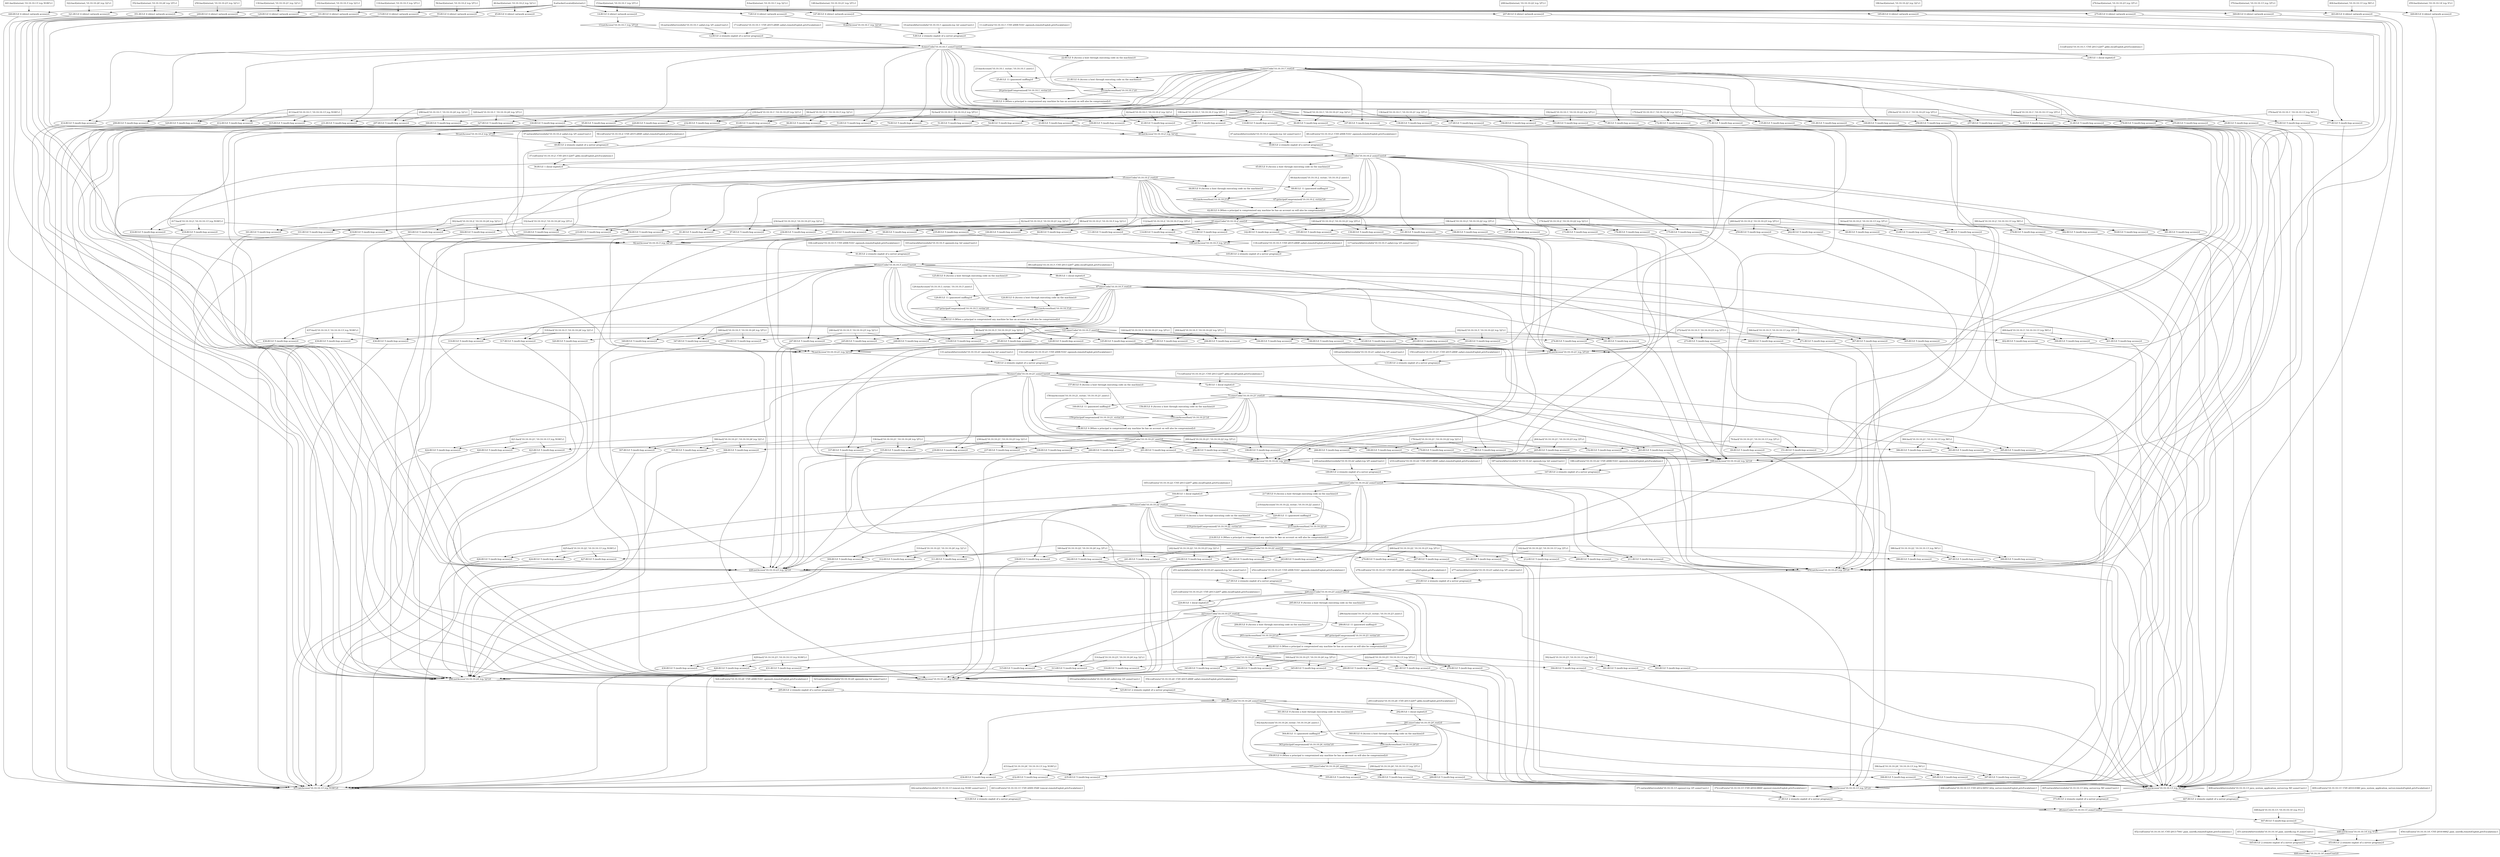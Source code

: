 digraph G {
	1 [label="1:execCode('10.10.10.1',root):0",shape=diamond];
	2 [label="2:RULE 1 (local exploit):0",shape=ellipse];
	3 [label="3:vulExists('10.10.10.1','CVE-2013-2207',glibc,localExploit,privEscalation):1",shape=box];
	4 [label="4:execCode('10.10.10.1',someUser):0",shape=diamond];
	5 [label="5:RULE 2 (remote exploit of a server program):0",shape=ellipse];
	6 [label="6:netAccess('10.10.10.1',tcp,'22'):0",shape=diamond];
	7 [label="7:RULE 6 (direct network access):0",shape=ellipse];
	8 [label="8:hacl(internet,'10.10.10.1',tcp,'22'):1",shape=box];
	9 [label="9:attackerLocated(internet):1",shape=box];
	10 [label="10:networkServiceInfo('10.10.10.1',openssh,tcp,'22',someUser):1",shape=box];
	11 [label="11:vulExists('10.10.10.1','CVE-2008-5161',openssh,remoteExploit,privEscalation):1",shape=box];
	12 [label="12:RULE 2 (remote exploit of a server program):0",shape=ellipse];
	13 [label="13:netAccess('10.10.10.1',tcp,'25'):0",shape=diamond];
	14 [label="14:RULE 6 (direct network access):0",shape=ellipse];
	15 [label="15:hacl(internet,'10.10.10.1',tcp,'25'):1",shape=box];
	16 [label="16:networkServiceInfo('10.10.10.1',safari,tcp,'25',someUser):1",shape=box];
	17 [label="17:vulExists('10.10.10.1','CVE-2015-2808',safari,remoteExploit,privEscalation):1",shape=box];
	18 [label="18:execCode('10.10.10.1',user):0",shape=diamond];
	19 [label="19:RULE 0 (When a principal is compromised any machine he has an account on will also be compromised):0",shape=ellipse];
	20 [label="20:canAccessHost('10.10.10.1'):0",shape=diamond];
	21 [label="21:RULE 8 (Access a host through executing code on the machine):0",shape=ellipse];
	22 [label="22:RULE 8 (Access a host through executing code on the machine):0",shape=ellipse];
	23 [label="23:hasAccount('10.10.10.1_victim','10.10.10.1',user):1",shape=box];
	24 [label="24:principalCompromised('10.10.10.1_victim'):0",shape=diamond];
	25 [label="25:RULE 11 (password sniffing):0",shape=ellipse];
	26 [label="26:execCode('10.10.10.13',someUser):0",shape=diamond];
	27 [label="27:RULE 2 (remote exploit of a server program):0",shape=ellipse];
	28 [label="28:netAccess('10.10.10.13',tcp,'25'):0",shape=diamond];
	29 [label="29:RULE 5 (multi-hop access):0",shape=ellipse];
	30 [label="30:hacl('10.10.10.1','10.10.10.13',tcp,'25'):1",shape=box];
	31 [label="31:RULE 5 (multi-hop access):0",shape=ellipse];
	32 [label="32:RULE 5 (multi-hop access):0",shape=ellipse];
	33 [label="33:RULE 5 (multi-hop access):0",shape=ellipse];
	34 [label="34:hacl('10.10.10.2','10.10.10.13',tcp,'25'):1",shape=box];
	35 [label="35:execCode('10.10.10.2',root):0",shape=diamond];
	36 [label="36:RULE 1 (local exploit):0",shape=ellipse];
	37 [label="37:vulExists('10.10.10.2','CVE-2013-2207',glibc,localExploit,privEscalation):1",shape=box];
	38 [label="38:execCode('10.10.10.2',someUser):0",shape=diamond];
	39 [label="39:RULE 2 (remote exploit of a server program):0",shape=ellipse];
	40 [label="40:netAccess('10.10.10.2',tcp,'22'):0",shape=diamond];
	41 [label="41:RULE 5 (multi-hop access):0",shape=ellipse];
	42 [label="42:hacl('10.10.10.1','10.10.10.2',tcp,'22'):1",shape=box];
	43 [label="43:RULE 5 (multi-hop access):0",shape=ellipse];
	44 [label="44:RULE 5 (multi-hop access):0",shape=ellipse];
	45 [label="45:RULE 6 (direct network access):0",shape=ellipse];
	46 [label="46:hacl(internet,'10.10.10.2',tcp,'22'):1",shape=box];
	47 [label="47:networkServiceInfo('10.10.10.2',openssh,tcp,'22',someUser):1",shape=box];
	48 [label="48:vulExists('10.10.10.2','CVE-2008-5161',openssh,remoteExploit,privEscalation):1",shape=box];
	49 [label="49:RULE 2 (remote exploit of a server program):0",shape=ellipse];
	50 [label="50:netAccess('10.10.10.2',tcp,'25'):0",shape=diamond];
	51 [label="51:RULE 5 (multi-hop access):0",shape=ellipse];
	52 [label="52:hacl('10.10.10.1','10.10.10.2',tcp,'25'):1",shape=box];
	53 [label="53:RULE 5 (multi-hop access):0",shape=ellipse];
	54 [label="54:RULE 5 (multi-hop access):0",shape=ellipse];
	55 [label="55:RULE 6 (direct network access):0",shape=ellipse];
	56 [label="56:hacl(internet,'10.10.10.2',tcp,'25'):1",shape=box];
	57 [label="57:networkServiceInfo('10.10.10.2',safari,tcp,'25',someUser):1",shape=box];
	58 [label="58:vulExists('10.10.10.2','CVE-2015-2808',safari,remoteExploit,privEscalation):1",shape=box];
	59 [label="59:RULE 5 (multi-hop access):0",shape=ellipse];
	60 [label="60:RULE 5 (multi-hop access):0",shape=ellipse];
	61 [label="61:execCode('10.10.10.2',user):0",shape=diamond];
	62 [label="62:RULE 0 (When a principal is compromised any machine he has an account on will also be compromised):0",shape=ellipse];
	63 [label="63:canAccessHost('10.10.10.2'):0",shape=diamond];
	64 [label="64:RULE 8 (Access a host through executing code on the machine):0",shape=ellipse];
	65 [label="65:RULE 8 (Access a host through executing code on the machine):0",shape=ellipse];
	66 [label="66:hasAccount('10.10.10.2_victim','10.10.10.2',user):1",shape=box];
	67 [label="67:principalCompromised('10.10.10.2_victim'):0",shape=diamond];
	68 [label="68:RULE 11 (password sniffing):0",shape=ellipse];
	69 [label="69:RULE 5 (multi-hop access):0",shape=ellipse];
	70 [label="70:hacl('10.10.10.21','10.10.10.13',tcp,'25'):1",shape=box];
	71 [label="71:execCode('10.10.10.21',root):0",shape=diamond];
	72 [label="72:RULE 1 (local exploit):0",shape=ellipse];
	73 [label="73:vulExists('10.10.10.21','CVE-2013-2207',glibc,localExploit,privEscalation):1",shape=box];
	74 [label="74:execCode('10.10.10.21',someUser):0",shape=diamond];
	75 [label="75:RULE 2 (remote exploit of a server program):0",shape=ellipse];
	76 [label="76:netAccess('10.10.10.21',tcp,'22'):0",shape=diamond];
	77 [label="77:RULE 5 (multi-hop access):0",shape=ellipse];
	78 [label="78:hacl('10.10.10.1','10.10.10.21',tcp,'22'):1",shape=box];
	79 [label="79:RULE 5 (multi-hop access):0",shape=ellipse];
	80 [label="80:RULE 5 (multi-hop access):0",shape=ellipse];
	81 [label="81:RULE 5 (multi-hop access):0",shape=ellipse];
	82 [label="82:hacl('10.10.10.2','10.10.10.21',tcp,'22'):1",shape=box];
	83 [label="83:RULE 5 (multi-hop access):0",shape=ellipse];
	84 [label="84:RULE 5 (multi-hop access):0",shape=ellipse];
	85 [label="85:RULE 5 (multi-hop access):0",shape=ellipse];
	86 [label="86:hacl('10.10.10.3','10.10.10.21',tcp,'22'):1",shape=box];
	87 [label="87:execCode('10.10.10.3',root):0",shape=diamond];
	88 [label="88:RULE 1 (local exploit):0",shape=ellipse];
	89 [label="89:vulExists('10.10.10.3','CVE-2013-2207',glibc,localExploit,privEscalation):1",shape=box];
	90 [label="90:execCode('10.10.10.3',someUser):0",shape=diamond];
	91 [label="91:RULE 2 (remote exploit of a server program):0",shape=ellipse];
	92 [label="92:netAccess('10.10.10.3',tcp,'22'):0",shape=diamond];
	93 [label="93:RULE 5 (multi-hop access):0",shape=ellipse];
	94 [label="94:hacl('10.10.10.1','10.10.10.3',tcp,'22'):1",shape=box];
	95 [label="95:RULE 5 (multi-hop access):0",shape=ellipse];
	96 [label="96:RULE 5 (multi-hop access):0",shape=ellipse];
	97 [label="97:RULE 5 (multi-hop access):0",shape=ellipse];
	98 [label="98:hacl('10.10.10.2','10.10.10.3',tcp,'22'):1",shape=box];
	99 [label="99:RULE 5 (multi-hop access):0",shape=ellipse];
	100 [label="100:RULE 5 (multi-hop access):0",shape=ellipse];
	101 [label="101:RULE 6 (direct network access):0",shape=ellipse];
	102 [label="102:hacl(internet,'10.10.10.3',tcp,'22'):1",shape=box];
	103 [label="103:networkServiceInfo('10.10.10.3',openssh,tcp,'22',someUser):1",shape=box];
	104 [label="104:vulExists('10.10.10.3','CVE-2008-5161',openssh,remoteExploit,privEscalation):1",shape=box];
	105 [label="105:RULE 2 (remote exploit of a server program):0",shape=ellipse];
	106 [label="106:netAccess('10.10.10.3',tcp,'25'):0",shape=diamond];
	107 [label="107:RULE 5 (multi-hop access):0",shape=ellipse];
	108 [label="108:hacl('10.10.10.1','10.10.10.3',tcp,'25'):1",shape=box];
	109 [label="109:RULE 5 (multi-hop access):0",shape=ellipse];
	110 [label="110:RULE 5 (multi-hop access):0",shape=ellipse];
	111 [label="111:RULE 5 (multi-hop access):0",shape=ellipse];
	112 [label="112:hacl('10.10.10.2','10.10.10.3',tcp,'25'):1",shape=box];
	113 [label="113:RULE 5 (multi-hop access):0",shape=ellipse];
	114 [label="114:RULE 5 (multi-hop access):0",shape=ellipse];
	115 [label="115:RULE 6 (direct network access):0",shape=ellipse];
	116 [label="116:hacl(internet,'10.10.10.3',tcp,'25'):1",shape=box];
	117 [label="117:networkServiceInfo('10.10.10.3',safari,tcp,'25',someUser):1",shape=box];
	118 [label="118:vulExists('10.10.10.3','CVE-2015-2808',safari,remoteExploit,privEscalation):1",shape=box];
	119 [label="119:RULE 5 (multi-hop access):0",shape=ellipse];
	120 [label="120:RULE 5 (multi-hop access):0",shape=ellipse];
	121 [label="121:execCode('10.10.10.3',user):0",shape=diamond];
	122 [label="122:RULE 0 (When a principal is compromised any machine he has an account on will also be compromised):0",shape=ellipse];
	123 [label="123:canAccessHost('10.10.10.3'):0",shape=diamond];
	124 [label="124:RULE 8 (Access a host through executing code on the machine):0",shape=ellipse];
	125 [label="125:RULE 8 (Access a host through executing code on the machine):0",shape=ellipse];
	126 [label="126:hasAccount('10.10.10.3_victim','10.10.10.3',user):1",shape=box];
	127 [label="127:principalCompromised('10.10.10.3_victim'):0",shape=diamond];
	128 [label="128:RULE 11 (password sniffing):0",shape=ellipse];
	129 [label="129:RULE 6 (direct network access):0",shape=ellipse];
	130 [label="130:hacl(internet,'10.10.10.21',tcp,'22'):1",shape=box];
	131 [label="131:networkServiceInfo('10.10.10.21',openssh,tcp,'22',someUser):1",shape=box];
	132 [label="132:vulExists('10.10.10.21','CVE-2008-5161',openssh,remoteExploit,privEscalation):1",shape=box];
	133 [label="133:RULE 2 (remote exploit of a server program):0",shape=ellipse];
	134 [label="134:netAccess('10.10.10.21',tcp,'25'):0",shape=diamond];
	135 [label="135:RULE 5 (multi-hop access):0",shape=ellipse];
	136 [label="136:hacl('10.10.10.1','10.10.10.21',tcp,'25'):1",shape=box];
	137 [label="137:RULE 5 (multi-hop access):0",shape=ellipse];
	138 [label="138:RULE 5 (multi-hop access):0",shape=ellipse];
	139 [label="139:RULE 5 (multi-hop access):0",shape=ellipse];
	140 [label="140:hacl('10.10.10.2','10.10.10.21',tcp,'25'):1",shape=box];
	141 [label="141:RULE 5 (multi-hop access):0",shape=ellipse];
	142 [label="142:RULE 5 (multi-hop access):0",shape=ellipse];
	143 [label="143:RULE 5 (multi-hop access):0",shape=ellipse];
	144 [label="144:hacl('10.10.10.3','10.10.10.21',tcp,'25'):1",shape=box];
	145 [label="145:RULE 5 (multi-hop access):0",shape=ellipse];
	146 [label="146:RULE 5 (multi-hop access):0",shape=ellipse];
	147 [label="147:RULE 6 (direct network access):0",shape=ellipse];
	148 [label="148:hacl(internet,'10.10.10.21',tcp,'25'):1",shape=box];
	149 [label="149:networkServiceInfo('10.10.10.21',safari,tcp,'25',someUser):1",shape=box];
	150 [label="150:vulExists('10.10.10.21','CVE-2015-2808',safari,remoteExploit,privEscalation):1",shape=box];
	151 [label="151:RULE 5 (multi-hop access):0",shape=ellipse];
	152 [label="152:RULE 5 (multi-hop access):0",shape=ellipse];
	153 [label="153:execCode('10.10.10.21',user):0",shape=diamond];
	154 [label="154:RULE 0 (When a principal is compromised any machine he has an account on will also be compromised):0",shape=ellipse];
	155 [label="155:canAccessHost('10.10.10.21'):0",shape=diamond];
	156 [label="156:RULE 8 (Access a host through executing code on the machine):0",shape=ellipse];
	157 [label="157:RULE 8 (Access a host through executing code on the machine):0",shape=ellipse];
	158 [label="158:hasAccount('10.10.10.21_victim','10.10.10.21',user):1",shape=box];
	159 [label="159:principalCompromised('10.10.10.21_victim'):0",shape=diamond];
	160 [label="160:RULE 11 (password sniffing):0",shape=ellipse];
	161 [label="161:RULE 5 (multi-hop access):0",shape=ellipse];
	162 [label="162:hacl('10.10.10.22','10.10.10.13',tcp,'25'):1",shape=box];
	163 [label="163:execCode('10.10.10.22',root):0",shape=diamond];
	164 [label="164:RULE 1 (local exploit):0",shape=ellipse];
	165 [label="165:vulExists('10.10.10.22','CVE-2013-2207',glibc,localExploit,privEscalation):1",shape=box];
	166 [label="166:execCode('10.10.10.22',someUser):0",shape=diamond];
	167 [label="167:RULE 2 (remote exploit of a server program):0",shape=ellipse];
	168 [label="168:netAccess('10.10.10.22',tcp,'22'):0",shape=diamond];
	169 [label="169:RULE 5 (multi-hop access):0",shape=ellipse];
	170 [label="170:hacl('10.10.10.1','10.10.10.22',tcp,'22'):1",shape=box];
	171 [label="171:RULE 5 (multi-hop access):0",shape=ellipse];
	172 [label="172:RULE 5 (multi-hop access):0",shape=ellipse];
	173 [label="173:RULE 5 (multi-hop access):0",shape=ellipse];
	174 [label="174:hacl('10.10.10.2','10.10.10.22',tcp,'22'):1",shape=box];
	175 [label="175:RULE 5 (multi-hop access):0",shape=ellipse];
	176 [label="176:RULE 5 (multi-hop access):0",shape=ellipse];
	177 [label="177:RULE 5 (multi-hop access):0",shape=ellipse];
	178 [label="178:hacl('10.10.10.21','10.10.10.22',tcp,'22'):1",shape=box];
	179 [label="179:RULE 5 (multi-hop access):0",shape=ellipse];
	180 [label="180:RULE 5 (multi-hop access):0",shape=ellipse];
	181 [label="181:RULE 5 (multi-hop access):0",shape=ellipse];
	182 [label="182:hacl('10.10.10.3','10.10.10.22',tcp,'22'):1",shape=box];
	183 [label="183:RULE 5 (multi-hop access):0",shape=ellipse];
	184 [label="184:RULE 5 (multi-hop access):0",shape=ellipse];
	185 [label="185:RULE 6 (direct network access):0",shape=ellipse];
	186 [label="186:hacl(internet,'10.10.10.22',tcp,'22'):1",shape=box];
	187 [label="187:networkServiceInfo('10.10.10.22',openssh,tcp,'22',someUser):1",shape=box];
	188 [label="188:vulExists('10.10.10.22','CVE-2008-5161',openssh,remoteExploit,privEscalation):1",shape=box];
	189 [label="189:RULE 2 (remote exploit of a server program):0",shape=ellipse];
	190 [label="190:netAccess('10.10.10.22',tcp,'25'):0",shape=diamond];
	191 [label="191:RULE 5 (multi-hop access):0",shape=ellipse];
	192 [label="192:hacl('10.10.10.1','10.10.10.22',tcp,'25'):1",shape=box];
	193 [label="193:RULE 5 (multi-hop access):0",shape=ellipse];
	194 [label="194:RULE 5 (multi-hop access):0",shape=ellipse];
	195 [label="195:RULE 5 (multi-hop access):0",shape=ellipse];
	196 [label="196:hacl('10.10.10.2','10.10.10.22',tcp,'25'):1",shape=box];
	197 [label="197:RULE 5 (multi-hop access):0",shape=ellipse];
	198 [label="198:RULE 5 (multi-hop access):0",shape=ellipse];
	199 [label="199:RULE 5 (multi-hop access):0",shape=ellipse];
	200 [label="200:hacl('10.10.10.21','10.10.10.22',tcp,'25'):1",shape=box];
	201 [label="201:RULE 5 (multi-hop access):0",shape=ellipse];
	202 [label="202:RULE 5 (multi-hop access):0",shape=ellipse];
	203 [label="203:RULE 5 (multi-hop access):0",shape=ellipse];
	204 [label="204:hacl('10.10.10.3','10.10.10.22',tcp,'25'):1",shape=box];
	205 [label="205:RULE 5 (multi-hop access):0",shape=ellipse];
	206 [label="206:RULE 5 (multi-hop access):0",shape=ellipse];
	207 [label="207:RULE 6 (direct network access):0",shape=ellipse];
	208 [label="208:hacl(internet,'10.10.10.22',tcp,'25'):1",shape=box];
	209 [label="209:networkServiceInfo('10.10.10.22',safari,tcp,'25',someUser):1",shape=box];
	210 [label="210:vulExists('10.10.10.22','CVE-2015-2808',safari,remoteExploit,privEscalation):1",shape=box];
	211 [label="211:RULE 5 (multi-hop access):0",shape=ellipse];
	212 [label="212:RULE 5 (multi-hop access):0",shape=ellipse];
	213 [label="213:execCode('10.10.10.22',user):0",shape=diamond];
	214 [label="214:RULE 0 (When a principal is compromised any machine he has an account on will also be compromised):0",shape=ellipse];
	215 [label="215:canAccessHost('10.10.10.22'):0",shape=diamond];
	216 [label="216:RULE 8 (Access a host through executing code on the machine):0",shape=ellipse];
	217 [label="217:RULE 8 (Access a host through executing code on the machine):0",shape=ellipse];
	218 [label="218:hasAccount('10.10.10.22_victim','10.10.10.22',user):1",shape=box];
	219 [label="219:principalCompromised('10.10.10.22_victim'):0",shape=diamond];
	220 [label="220:RULE 11 (password sniffing):0",shape=ellipse];
	221 [label="221:RULE 5 (multi-hop access):0",shape=ellipse];
	222 [label="222:hacl('10.10.10.23','10.10.10.13',tcp,'25'):1",shape=box];
	223 [label="223:execCode('10.10.10.23',root):0",shape=diamond];
	224 [label="224:RULE 1 (local exploit):0",shape=ellipse];
	225 [label="225:vulExists('10.10.10.23','CVE-2013-2207',glibc,localExploit,privEscalation):1",shape=box];
	226 [label="226:execCode('10.10.10.23',someUser):0",shape=diamond];
	227 [label="227:RULE 2 (remote exploit of a server program):0",shape=ellipse];
	228 [label="228:netAccess('10.10.10.23',tcp,'22'):0",shape=diamond];
	229 [label="229:RULE 5 (multi-hop access):0",shape=ellipse];
	230 [label="230:hacl('10.10.10.1','10.10.10.23',tcp,'22'):1",shape=box];
	231 [label="231:RULE 5 (multi-hop access):0",shape=ellipse];
	232 [label="232:RULE 5 (multi-hop access):0",shape=ellipse];
	233 [label="233:RULE 5 (multi-hop access):0",shape=ellipse];
	234 [label="234:hacl('10.10.10.2','10.10.10.23',tcp,'22'):1",shape=box];
	235 [label="235:RULE 5 (multi-hop access):0",shape=ellipse];
	236 [label="236:RULE 5 (multi-hop access):0",shape=ellipse];
	237 [label="237:RULE 5 (multi-hop access):0",shape=ellipse];
	238 [label="238:hacl('10.10.10.21','10.10.10.23',tcp,'22'):1",shape=box];
	239 [label="239:RULE 5 (multi-hop access):0",shape=ellipse];
	240 [label="240:RULE 5 (multi-hop access):0",shape=ellipse];
	241 [label="241:RULE 5 (multi-hop access):0",shape=ellipse];
	242 [label="242:hacl('10.10.10.22','10.10.10.23',tcp,'22'):1",shape=box];
	243 [label="243:RULE 5 (multi-hop access):0",shape=ellipse];
	244 [label="244:RULE 5 (multi-hop access):0",shape=ellipse];
	245 [label="245:RULE 5 (multi-hop access):0",shape=ellipse];
	246 [label="246:hacl('10.10.10.3','10.10.10.23',tcp,'22'):1",shape=box];
	247 [label="247:RULE 5 (multi-hop access):0",shape=ellipse];
	248 [label="248:RULE 5 (multi-hop access):0",shape=ellipse];
	249 [label="249:RULE 6 (direct network access):0",shape=ellipse];
	250 [label="250:hacl(internet,'10.10.10.23',tcp,'22'):1",shape=box];
	251 [label="251:networkServiceInfo('10.10.10.23',openssh,tcp,'22',someUser):1",shape=box];
	252 [label="252:vulExists('10.10.10.23','CVE-2008-5161',openssh,remoteExploit,privEscalation):1",shape=box];
	253 [label="253:RULE 2 (remote exploit of a server program):0",shape=ellipse];
	254 [label="254:netAccess('10.10.10.23',tcp,'25'):0",shape=diamond];
	255 [label="255:RULE 5 (multi-hop access):0",shape=ellipse];
	256 [label="256:hacl('10.10.10.1','10.10.10.23',tcp,'25'):1",shape=box];
	257 [label="257:RULE 5 (multi-hop access):0",shape=ellipse];
	258 [label="258:RULE 5 (multi-hop access):0",shape=ellipse];
	259 [label="259:RULE 5 (multi-hop access):0",shape=ellipse];
	260 [label="260:hacl('10.10.10.2','10.10.10.23',tcp,'25'):1",shape=box];
	261 [label="261:RULE 5 (multi-hop access):0",shape=ellipse];
	262 [label="262:RULE 5 (multi-hop access):0",shape=ellipse];
	263 [label="263:RULE 5 (multi-hop access):0",shape=ellipse];
	264 [label="264:hacl('10.10.10.21','10.10.10.23',tcp,'25'):1",shape=box];
	265 [label="265:RULE 5 (multi-hop access):0",shape=ellipse];
	266 [label="266:RULE 5 (multi-hop access):0",shape=ellipse];
	267 [label="267:RULE 5 (multi-hop access):0",shape=ellipse];
	268 [label="268:hacl('10.10.10.22','10.10.10.23',tcp,'25'):1",shape=box];
	269 [label="269:RULE 5 (multi-hop access):0",shape=ellipse];
	270 [label="270:RULE 5 (multi-hop access):0",shape=ellipse];
	271 [label="271:RULE 5 (multi-hop access):0",shape=ellipse];
	272 [label="272:hacl('10.10.10.3','10.10.10.23',tcp,'25'):1",shape=box];
	273 [label="273:RULE 5 (multi-hop access):0",shape=ellipse];
	274 [label="274:RULE 5 (multi-hop access):0",shape=ellipse];
	275 [label="275:RULE 6 (direct network access):0",shape=ellipse];
	276 [label="276:hacl(internet,'10.10.10.23',tcp,'25'):1",shape=box];
	277 [label="277:networkServiceInfo('10.10.10.23',safari,tcp,'25',someUser):1",shape=box];
	278 [label="278:vulExists('10.10.10.23','CVE-2015-2808',safari,remoteExploit,privEscalation):1",shape=box];
	279 [label="279:RULE 5 (multi-hop access):0",shape=ellipse];
	280 [label="280:RULE 5 (multi-hop access):0",shape=ellipse];
	281 [label="281:execCode('10.10.10.23',user):0",shape=diamond];
	282 [label="282:RULE 0 (When a principal is compromised any machine he has an account on will also be compromised):0",shape=ellipse];
	283 [label="283:canAccessHost('10.10.10.23'):0",shape=diamond];
	284 [label="284:RULE 8 (Access a host through executing code on the machine):0",shape=ellipse];
	285 [label="285:RULE 8 (Access a host through executing code on the machine):0",shape=ellipse];
	286 [label="286:hasAccount('10.10.10.23_victim','10.10.10.23',user):1",shape=box];
	287 [label="287:principalCompromised('10.10.10.23_victim'):0",shape=diamond];
	288 [label="288:RULE 11 (password sniffing):0",shape=ellipse];
	289 [label="289:RULE 5 (multi-hop access):0",shape=ellipse];
	290 [label="290:hacl('10.10.10.24','10.10.10.13',tcp,'25'):1",shape=box];
	291 [label="291:execCode('10.10.10.24',root):0",shape=diamond];
	292 [label="292:RULE 1 (local exploit):0",shape=ellipse];
	293 [label="293:vulExists('10.10.10.24','CVE-2013-2207',glibc,localExploit,privEscalation):1",shape=box];
	294 [label="294:execCode('10.10.10.24',someUser):0",shape=diamond];
	295 [label="295:RULE 2 (remote exploit of a server program):0",shape=ellipse];
	296 [label="296:netAccess('10.10.10.24',tcp,'22'):0",shape=diamond];
	297 [label="297:RULE 5 (multi-hop access):0",shape=ellipse];
	298 [label="298:hacl('10.10.10.1','10.10.10.24',tcp,'22'):1",shape=box];
	299 [label="299:RULE 5 (multi-hop access):0",shape=ellipse];
	300 [label="300:RULE 5 (multi-hop access):0",shape=ellipse];
	301 [label="301:RULE 5 (multi-hop access):0",shape=ellipse];
	302 [label="302:hacl('10.10.10.2','10.10.10.24',tcp,'22'):1",shape=box];
	303 [label="303:RULE 5 (multi-hop access):0",shape=ellipse];
	304 [label="304:RULE 5 (multi-hop access):0",shape=ellipse];
	305 [label="305:RULE 5 (multi-hop access):0",shape=ellipse];
	306 [label="306:hacl('10.10.10.21','10.10.10.24',tcp,'22'):1",shape=box];
	307 [label="307:RULE 5 (multi-hop access):0",shape=ellipse];
	308 [label="308:RULE 5 (multi-hop access):0",shape=ellipse];
	309 [label="309:RULE 5 (multi-hop access):0",shape=ellipse];
	310 [label="310:hacl('10.10.10.22','10.10.10.24',tcp,'22'):1",shape=box];
	311 [label="311:RULE 5 (multi-hop access):0",shape=ellipse];
	312 [label="312:RULE 5 (multi-hop access):0",shape=ellipse];
	313 [label="313:RULE 5 (multi-hop access):0",shape=ellipse];
	314 [label="314:hacl('10.10.10.23','10.10.10.24',tcp,'22'):1",shape=box];
	315 [label="315:RULE 5 (multi-hop access):0",shape=ellipse];
	316 [label="316:RULE 5 (multi-hop access):0",shape=ellipse];
	317 [label="317:RULE 5 (multi-hop access):0",shape=ellipse];
	318 [label="318:hacl('10.10.10.3','10.10.10.24',tcp,'22'):1",shape=box];
	319 [label="319:RULE 5 (multi-hop access):0",shape=ellipse];
	320 [label="320:RULE 5 (multi-hop access):0",shape=ellipse];
	321 [label="321:RULE 6 (direct network access):0",shape=ellipse];
	322 [label="322:hacl(internet,'10.10.10.24',tcp,'22'):1",shape=box];
	323 [label="323:networkServiceInfo('10.10.10.24',openssh,tcp,'22',someUser):1",shape=box];
	324 [label="324:vulExists('10.10.10.24','CVE-2008-5161',openssh,remoteExploit,privEscalation):1",shape=box];
	325 [label="325:RULE 2 (remote exploit of a server program):0",shape=ellipse];
	326 [label="326:netAccess('10.10.10.24',tcp,'25'):0",shape=diamond];
	327 [label="327:RULE 5 (multi-hop access):0",shape=ellipse];
	328 [label="328:hacl('10.10.10.1','10.10.10.24',tcp,'25'):1",shape=box];
	329 [label="329:RULE 5 (multi-hop access):0",shape=ellipse];
	330 [label="330:RULE 5 (multi-hop access):0",shape=ellipse];
	331 [label="331:RULE 5 (multi-hop access):0",shape=ellipse];
	332 [label="332:hacl('10.10.10.2','10.10.10.24',tcp,'25'):1",shape=box];
	333 [label="333:RULE 5 (multi-hop access):0",shape=ellipse];
	334 [label="334:RULE 5 (multi-hop access):0",shape=ellipse];
	335 [label="335:RULE 5 (multi-hop access):0",shape=ellipse];
	336 [label="336:hacl('10.10.10.21','10.10.10.24',tcp,'25'):1",shape=box];
	337 [label="337:RULE 5 (multi-hop access):0",shape=ellipse];
	338 [label="338:RULE 5 (multi-hop access):0",shape=ellipse];
	339 [label="339:RULE 5 (multi-hop access):0",shape=ellipse];
	340 [label="340:hacl('10.10.10.22','10.10.10.24',tcp,'25'):1",shape=box];
	341 [label="341:RULE 5 (multi-hop access):0",shape=ellipse];
	342 [label="342:RULE 5 (multi-hop access):0",shape=ellipse];
	343 [label="343:RULE 5 (multi-hop access):0",shape=ellipse];
	344 [label="344:hacl('10.10.10.23','10.10.10.24',tcp,'25'):1",shape=box];
	345 [label="345:RULE 5 (multi-hop access):0",shape=ellipse];
	346 [label="346:RULE 5 (multi-hop access):0",shape=ellipse];
	347 [label="347:RULE 5 (multi-hop access):0",shape=ellipse];
	348 [label="348:hacl('10.10.10.3','10.10.10.24',tcp,'25'):1",shape=box];
	349 [label="349:RULE 5 (multi-hop access):0",shape=ellipse];
	350 [label="350:RULE 5 (multi-hop access):0",shape=ellipse];
	351 [label="351:RULE 6 (direct network access):0",shape=ellipse];
	352 [label="352:hacl(internet,'10.10.10.24',tcp,'25'):1",shape=box];
	353 [label="353:networkServiceInfo('10.10.10.24',safari,tcp,'25',someUser):1",shape=box];
	354 [label="354:vulExists('10.10.10.24','CVE-2015-2808',safari,remoteExploit,privEscalation):1",shape=box];
	355 [label="355:RULE 5 (multi-hop access):0",shape=ellipse];
	356 [label="356:RULE 5 (multi-hop access):0",shape=ellipse];
	357 [label="357:execCode('10.10.10.24',user):0",shape=diamond];
	358 [label="358:RULE 0 (When a principal is compromised any machine he has an account on will also be compromised):0",shape=ellipse];
	359 [label="359:canAccessHost('10.10.10.24'):0",shape=diamond];
	360 [label="360:RULE 8 (Access a host through executing code on the machine):0",shape=ellipse];
	361 [label="361:RULE 8 (Access a host through executing code on the machine):0",shape=ellipse];
	362 [label="362:hasAccount('10.10.10.24_victim','10.10.10.24',user):1",shape=box];
	363 [label="363:principalCompromised('10.10.10.24_victim'):0",shape=diamond];
	364 [label="364:RULE 11 (password sniffing):0",shape=ellipse];
	365 [label="365:RULE 5 (multi-hop access):0",shape=ellipse];
	366 [label="366:hacl('10.10.10.3','10.10.10.13',tcp,'25'):1",shape=box];
	367 [label="367:RULE 5 (multi-hop access):0",shape=ellipse];
	368 [label="368:RULE 5 (multi-hop access):0",shape=ellipse];
	369 [label="369:RULE 6 (direct network access):0",shape=ellipse];
	370 [label="370:hacl(internet,'10.10.10.13',tcp,'25'):1",shape=box];
	371 [label="371:networkServiceInfo('10.10.10.13',openssl,tcp,'25',someUser):1",shape=box];
	372 [label="372:vulExists('10.10.10.13','CVE-2016-0800',openssl,remoteExploit,privEscalation):1",shape=box];
	373 [label="373:RULE 2 (remote exploit of a server program):0",shape=ellipse];
	374 [label="374:netAccess('10.10.10.13',tcp,'80'):0",shape=diamond];
	375 [label="375:RULE 5 (multi-hop access):0",shape=ellipse];
	376 [label="376:hacl('10.10.10.1','10.10.10.13',tcp,'80'):1",shape=box];
	377 [label="377:RULE 5 (multi-hop access):0",shape=ellipse];
	378 [label="378:RULE 5 (multi-hop access):0",shape=ellipse];
	379 [label="379:RULE 5 (multi-hop access):0",shape=ellipse];
	380 [label="380:hacl('10.10.10.2','10.10.10.13',tcp,'80'):1",shape=box];
	381 [label="381:RULE 5 (multi-hop access):0",shape=ellipse];
	382 [label="382:RULE 5 (multi-hop access):0",shape=ellipse];
	383 [label="383:RULE 5 (multi-hop access):0",shape=ellipse];
	384 [label="384:hacl('10.10.10.21','10.10.10.13',tcp,'80'):1",shape=box];
	385 [label="385:RULE 5 (multi-hop access):0",shape=ellipse];
	386 [label="386:RULE 5 (multi-hop access):0",shape=ellipse];
	387 [label="387:RULE 5 (multi-hop access):0",shape=ellipse];
	388 [label="388:hacl('10.10.10.22','10.10.10.13',tcp,'80'):1",shape=box];
	389 [label="389:RULE 5 (multi-hop access):0",shape=ellipse];
	390 [label="390:RULE 5 (multi-hop access):0",shape=ellipse];
	391 [label="391:RULE 5 (multi-hop access):0",shape=ellipse];
	392 [label="392:hacl('10.10.10.23','10.10.10.13',tcp,'80'):1",shape=box];
	393 [label="393:RULE 5 (multi-hop access):0",shape=ellipse];
	394 [label="394:RULE 5 (multi-hop access):0",shape=ellipse];
	395 [label="395:RULE 5 (multi-hop access):0",shape=ellipse];
	396 [label="396:hacl('10.10.10.24','10.10.10.13',tcp,'80'):1",shape=box];
	397 [label="397:RULE 5 (multi-hop access):0",shape=ellipse];
	398 [label="398:RULE 5 (multi-hop access):0",shape=ellipse];
	399 [label="399:RULE 5 (multi-hop access):0",shape=ellipse];
	400 [label="400:hacl('10.10.10.3','10.10.10.13',tcp,'80'):1",shape=box];
	401 [label="401:RULE 5 (multi-hop access):0",shape=ellipse];
	402 [label="402:RULE 5 (multi-hop access):0",shape=ellipse];
	403 [label="403:RULE 6 (direct network access):0",shape=ellipse];
	404 [label="404:hacl(internet,'10.10.10.13',tcp,'80'):1",shape=box];
	405 [label="405:networkServiceInfo('10.10.10.13',http_server,tcp,'80',someUser):1",shape=box];
	406 [label="406:vulExists('10.10.10.13','CVE-2012-0053',http_server,remoteExploit,privEscalation):1",shape=box];
	407 [label="407:RULE 2 (remote exploit of a server program):0",shape=ellipse];
	408 [label="408:networkServiceInfo('10.10.10.13',java_system_application_server,tcp,'80',someUser):1",shape=box];
	409 [label="409:vulExists('10.10.10.13','CVE-2010-0386',java_system_application_server,remoteExploit,privEscalation):1",shape=box];
	410 [label="410:RULE 2 (remote exploit of a server program):0",shape=ellipse];
	411 [label="411:netAccess('10.10.10.13',tcp,'8180'):0",shape=diamond];
	412 [label="412:RULE 5 (multi-hop access):0",shape=ellipse];
	413 [label="413:hacl('10.10.10.1','10.10.10.13',tcp,'8180'):1",shape=box];
	414 [label="414:RULE 5 (multi-hop access):0",shape=ellipse];
	415 [label="415:RULE 5 (multi-hop access):0",shape=ellipse];
	416 [label="416:RULE 5 (multi-hop access):0",shape=ellipse];
	417 [label="417:hacl('10.10.10.2','10.10.10.13',tcp,'8180'):1",shape=box];
	418 [label="418:RULE 5 (multi-hop access):0",shape=ellipse];
	419 [label="419:RULE 5 (multi-hop access):0",shape=ellipse];
	420 [label="420:RULE 5 (multi-hop access):0",shape=ellipse];
	421 [label="421:hacl('10.10.10.21','10.10.10.13',tcp,'8180'):1",shape=box];
	422 [label="422:RULE 5 (multi-hop access):0",shape=ellipse];
	423 [label="423:RULE 5 (multi-hop access):0",shape=ellipse];
	424 [label="424:RULE 5 (multi-hop access):0",shape=ellipse];
	425 [label="425:hacl('10.10.10.22','10.10.10.13',tcp,'8180'):1",shape=box];
	426 [label="426:RULE 5 (multi-hop access):0",shape=ellipse];
	427 [label="427:RULE 5 (multi-hop access):0",shape=ellipse];
	428 [label="428:RULE 5 (multi-hop access):0",shape=ellipse];
	429 [label="429:hacl('10.10.10.23','10.10.10.13',tcp,'8180'):1",shape=box];
	430 [label="430:RULE 5 (multi-hop access):0",shape=ellipse];
	431 [label="431:RULE 5 (multi-hop access):0",shape=ellipse];
	432 [label="432:RULE 5 (multi-hop access):0",shape=ellipse];
	433 [label="433:hacl('10.10.10.24','10.10.10.13',tcp,'8180'):1",shape=box];
	434 [label="434:RULE 5 (multi-hop access):0",shape=ellipse];
	435 [label="435:RULE 5 (multi-hop access):0",shape=ellipse];
	436 [label="436:RULE 5 (multi-hop access):0",shape=ellipse];
	437 [label="437:hacl('10.10.10.3','10.10.10.13',tcp,'8180'):1",shape=box];
	438 [label="438:RULE 5 (multi-hop access):0",shape=ellipse];
	439 [label="439:RULE 5 (multi-hop access):0",shape=ellipse];
	440 [label="440:RULE 6 (direct network access):0",shape=ellipse];
	441 [label="441:hacl(internet,'10.10.10.13',tcp,'8180'):1",shape=box];
	442 [label="442:networkServiceInfo('10.10.10.13',tomcat,tcp,'8180',someUser):1",shape=box];
	443 [label="443:vulExists('10.10.10.13','CVE-2009-3548',tomcat,remoteExploit,privEscalation):1",shape=box];
	444 [label="444:execCode('10.10.10.14',someUser):0",shape=diamond];
	445 [label="445:RULE 2 (remote exploit of a server program):0",shape=ellipse];
	446 [label="446:netAccess('10.10.10.14',tcp,'0'):0",shape=diamond];
	447 [label="447:RULE 5 (multi-hop access):0",shape=ellipse];
	448 [label="448:hacl('10.10.10.13','10.10.10.14',tcp,'0'):1",shape=box];
	449 [label="449:RULE 6 (direct network access):0",shape=ellipse];
	450 [label="450:hacl(internet,'10.10.10.14',tcp,'0'):1",shape=box];
	451 [label="451:networkServiceInfo('10.10.10.14',pam_userdb,tcp,'0',someUser):1",shape=box];
	452 [label="452:vulExists('10.10.10.14','CVE-2013-7041',pam_userdb,remoteExploit,privEscalation):1",shape=box];
	453 [label="453:RULE 2 (remote exploit of a server program):0",shape=ellipse];
	454 [label="454:vulExists('10.10.10.14','CVE-2016-6662',pam_userdb,remoteExploit,privEscalation):1",shape=box];
	3 -> 	2;
	8 -> 	7;
	9 -> 	7;
	7 -> 	6;
	6 -> 	5;
	10 -> 	5;
	11 -> 	5;
	5 -> 	4;
	15 -> 	14;
	9 -> 	14;
	14 -> 	13;
	13 -> 	12;
	16 -> 	12;
	17 -> 	12;
	12 -> 	4;
	4 -> 	2;
	2 -> 	1;
	1 -> 	21;
	21 -> 	20;
	4 -> 	22;
	22 -> 	20;
	20 -> 	19;
	23 -> 	19;
	1 -> 	25;
	23 -> 	25;
	25 -> 	24;
	24 -> 	19;
	19 -> 	18;
	30 -> 	29;
	1 -> 	29;
	29 -> 	28;
	30 -> 	31;
	4 -> 	31;
	31 -> 	28;
	30 -> 	32;
	18 -> 	32;
	32 -> 	28;
	34 -> 	33;
	37 -> 	36;
	42 -> 	41;
	1 -> 	41;
	41 -> 	40;
	42 -> 	43;
	4 -> 	43;
	43 -> 	40;
	42 -> 	44;
	18 -> 	44;
	44 -> 	40;
	46 -> 	45;
	9 -> 	45;
	45 -> 	40;
	40 -> 	39;
	47 -> 	39;
	48 -> 	39;
	39 -> 	38;
	52 -> 	51;
	1 -> 	51;
	51 -> 	50;
	52 -> 	53;
	4 -> 	53;
	53 -> 	50;
	52 -> 	54;
	18 -> 	54;
	54 -> 	50;
	56 -> 	55;
	9 -> 	55;
	55 -> 	50;
	50 -> 	49;
	57 -> 	49;
	58 -> 	49;
	49 -> 	38;
	38 -> 	36;
	36 -> 	35;
	35 -> 	33;
	33 -> 	28;
	34 -> 	59;
	38 -> 	59;
	59 -> 	28;
	34 -> 	60;
	35 -> 	64;
	64 -> 	63;
	38 -> 	65;
	65 -> 	63;
	63 -> 	62;
	66 -> 	62;
	35 -> 	68;
	66 -> 	68;
	68 -> 	67;
	67 -> 	62;
	62 -> 	61;
	61 -> 	60;
	60 -> 	28;
	70 -> 	69;
	73 -> 	72;
	78 -> 	77;
	1 -> 	77;
	77 -> 	76;
	78 -> 	79;
	4 -> 	79;
	79 -> 	76;
	78 -> 	80;
	18 -> 	80;
	80 -> 	76;
	82 -> 	81;
	35 -> 	81;
	81 -> 	76;
	82 -> 	83;
	38 -> 	83;
	83 -> 	76;
	82 -> 	84;
	61 -> 	84;
	84 -> 	76;
	86 -> 	85;
	89 -> 	88;
	94 -> 	93;
	1 -> 	93;
	93 -> 	92;
	94 -> 	95;
	4 -> 	95;
	95 -> 	92;
	94 -> 	96;
	18 -> 	96;
	96 -> 	92;
	98 -> 	97;
	35 -> 	97;
	97 -> 	92;
	98 -> 	99;
	38 -> 	99;
	99 -> 	92;
	98 -> 	100;
	61 -> 	100;
	100 -> 	92;
	102 -> 	101;
	9 -> 	101;
	101 -> 	92;
	92 -> 	91;
	103 -> 	91;
	104 -> 	91;
	91 -> 	90;
	108 -> 	107;
	1 -> 	107;
	107 -> 	106;
	108 -> 	109;
	4 -> 	109;
	109 -> 	106;
	108 -> 	110;
	18 -> 	110;
	110 -> 	106;
	112 -> 	111;
	35 -> 	111;
	111 -> 	106;
	112 -> 	113;
	38 -> 	113;
	113 -> 	106;
	112 -> 	114;
	61 -> 	114;
	114 -> 	106;
	116 -> 	115;
	9 -> 	115;
	115 -> 	106;
	106 -> 	105;
	117 -> 	105;
	118 -> 	105;
	105 -> 	90;
	90 -> 	88;
	88 -> 	87;
	87 -> 	85;
	85 -> 	76;
	86 -> 	119;
	90 -> 	119;
	119 -> 	76;
	86 -> 	120;
	87 -> 	124;
	124 -> 	123;
	90 -> 	125;
	125 -> 	123;
	123 -> 	122;
	126 -> 	122;
	87 -> 	128;
	126 -> 	128;
	128 -> 	127;
	127 -> 	122;
	122 -> 	121;
	121 -> 	120;
	120 -> 	76;
	130 -> 	129;
	9 -> 	129;
	129 -> 	76;
	76 -> 	75;
	131 -> 	75;
	132 -> 	75;
	75 -> 	74;
	136 -> 	135;
	1 -> 	135;
	135 -> 	134;
	136 -> 	137;
	4 -> 	137;
	137 -> 	134;
	136 -> 	138;
	18 -> 	138;
	138 -> 	134;
	140 -> 	139;
	35 -> 	139;
	139 -> 	134;
	140 -> 	141;
	38 -> 	141;
	141 -> 	134;
	140 -> 	142;
	61 -> 	142;
	142 -> 	134;
	144 -> 	143;
	87 -> 	143;
	143 -> 	134;
	144 -> 	145;
	90 -> 	145;
	145 -> 	134;
	144 -> 	146;
	121 -> 	146;
	146 -> 	134;
	148 -> 	147;
	9 -> 	147;
	147 -> 	134;
	134 -> 	133;
	149 -> 	133;
	150 -> 	133;
	133 -> 	74;
	74 -> 	72;
	72 -> 	71;
	71 -> 	69;
	69 -> 	28;
	70 -> 	151;
	74 -> 	151;
	151 -> 	28;
	70 -> 	152;
	71 -> 	156;
	156 -> 	155;
	74 -> 	157;
	157 -> 	155;
	155 -> 	154;
	158 -> 	154;
	71 -> 	160;
	158 -> 	160;
	160 -> 	159;
	159 -> 	154;
	154 -> 	153;
	153 -> 	152;
	152 -> 	28;
	162 -> 	161;
	165 -> 	164;
	170 -> 	169;
	1 -> 	169;
	169 -> 	168;
	170 -> 	171;
	4 -> 	171;
	171 -> 	168;
	170 -> 	172;
	18 -> 	172;
	172 -> 	168;
	174 -> 	173;
	35 -> 	173;
	173 -> 	168;
	174 -> 	175;
	38 -> 	175;
	175 -> 	168;
	174 -> 	176;
	61 -> 	176;
	176 -> 	168;
	178 -> 	177;
	71 -> 	177;
	177 -> 	168;
	178 -> 	179;
	74 -> 	179;
	179 -> 	168;
	178 -> 	180;
	153 -> 	180;
	180 -> 	168;
	182 -> 	181;
	87 -> 	181;
	181 -> 	168;
	182 -> 	183;
	90 -> 	183;
	183 -> 	168;
	182 -> 	184;
	121 -> 	184;
	184 -> 	168;
	186 -> 	185;
	9 -> 	185;
	185 -> 	168;
	168 -> 	167;
	187 -> 	167;
	188 -> 	167;
	167 -> 	166;
	192 -> 	191;
	1 -> 	191;
	191 -> 	190;
	192 -> 	193;
	4 -> 	193;
	193 -> 	190;
	192 -> 	194;
	18 -> 	194;
	194 -> 	190;
	196 -> 	195;
	35 -> 	195;
	195 -> 	190;
	196 -> 	197;
	38 -> 	197;
	197 -> 	190;
	196 -> 	198;
	61 -> 	198;
	198 -> 	190;
	200 -> 	199;
	71 -> 	199;
	199 -> 	190;
	200 -> 	201;
	74 -> 	201;
	201 -> 	190;
	200 -> 	202;
	153 -> 	202;
	202 -> 	190;
	204 -> 	203;
	87 -> 	203;
	203 -> 	190;
	204 -> 	205;
	90 -> 	205;
	205 -> 	190;
	204 -> 	206;
	121 -> 	206;
	206 -> 	190;
	208 -> 	207;
	9 -> 	207;
	207 -> 	190;
	190 -> 	189;
	209 -> 	189;
	210 -> 	189;
	189 -> 	166;
	166 -> 	164;
	164 -> 	163;
	163 -> 	161;
	161 -> 	28;
	162 -> 	211;
	166 -> 	211;
	211 -> 	28;
	162 -> 	212;
	163 -> 	216;
	216 -> 	215;
	166 -> 	217;
	217 -> 	215;
	215 -> 	214;
	218 -> 	214;
	163 -> 	220;
	218 -> 	220;
	220 -> 	219;
	219 -> 	214;
	214 -> 	213;
	213 -> 	212;
	212 -> 	28;
	222 -> 	221;
	225 -> 	224;
	230 -> 	229;
	1 -> 	229;
	229 -> 	228;
	230 -> 	231;
	4 -> 	231;
	231 -> 	228;
	230 -> 	232;
	18 -> 	232;
	232 -> 	228;
	234 -> 	233;
	35 -> 	233;
	233 -> 	228;
	234 -> 	235;
	38 -> 	235;
	235 -> 	228;
	234 -> 	236;
	61 -> 	236;
	236 -> 	228;
	238 -> 	237;
	71 -> 	237;
	237 -> 	228;
	238 -> 	239;
	74 -> 	239;
	239 -> 	228;
	238 -> 	240;
	153 -> 	240;
	240 -> 	228;
	242 -> 	241;
	163 -> 	241;
	241 -> 	228;
	242 -> 	243;
	166 -> 	243;
	243 -> 	228;
	242 -> 	244;
	213 -> 	244;
	244 -> 	228;
	246 -> 	245;
	87 -> 	245;
	245 -> 	228;
	246 -> 	247;
	90 -> 	247;
	247 -> 	228;
	246 -> 	248;
	121 -> 	248;
	248 -> 	228;
	250 -> 	249;
	9 -> 	249;
	249 -> 	228;
	228 -> 	227;
	251 -> 	227;
	252 -> 	227;
	227 -> 	226;
	256 -> 	255;
	1 -> 	255;
	255 -> 	254;
	256 -> 	257;
	4 -> 	257;
	257 -> 	254;
	256 -> 	258;
	18 -> 	258;
	258 -> 	254;
	260 -> 	259;
	35 -> 	259;
	259 -> 	254;
	260 -> 	261;
	38 -> 	261;
	261 -> 	254;
	260 -> 	262;
	61 -> 	262;
	262 -> 	254;
	264 -> 	263;
	71 -> 	263;
	263 -> 	254;
	264 -> 	265;
	74 -> 	265;
	265 -> 	254;
	264 -> 	266;
	153 -> 	266;
	266 -> 	254;
	268 -> 	267;
	163 -> 	267;
	267 -> 	254;
	268 -> 	269;
	166 -> 	269;
	269 -> 	254;
	268 -> 	270;
	213 -> 	270;
	270 -> 	254;
	272 -> 	271;
	87 -> 	271;
	271 -> 	254;
	272 -> 	273;
	90 -> 	273;
	273 -> 	254;
	272 -> 	274;
	121 -> 	274;
	274 -> 	254;
	276 -> 	275;
	9 -> 	275;
	275 -> 	254;
	254 -> 	253;
	277 -> 	253;
	278 -> 	253;
	253 -> 	226;
	226 -> 	224;
	224 -> 	223;
	223 -> 	221;
	221 -> 	28;
	222 -> 	279;
	226 -> 	279;
	279 -> 	28;
	222 -> 	280;
	223 -> 	284;
	284 -> 	283;
	226 -> 	285;
	285 -> 	283;
	283 -> 	282;
	286 -> 	282;
	223 -> 	288;
	286 -> 	288;
	288 -> 	287;
	287 -> 	282;
	282 -> 	281;
	281 -> 	280;
	280 -> 	28;
	290 -> 	289;
	293 -> 	292;
	298 -> 	297;
	1 -> 	297;
	297 -> 	296;
	298 -> 	299;
	4 -> 	299;
	299 -> 	296;
	298 -> 	300;
	18 -> 	300;
	300 -> 	296;
	302 -> 	301;
	35 -> 	301;
	301 -> 	296;
	302 -> 	303;
	38 -> 	303;
	303 -> 	296;
	302 -> 	304;
	61 -> 	304;
	304 -> 	296;
	306 -> 	305;
	71 -> 	305;
	305 -> 	296;
	306 -> 	307;
	74 -> 	307;
	307 -> 	296;
	306 -> 	308;
	153 -> 	308;
	308 -> 	296;
	310 -> 	309;
	163 -> 	309;
	309 -> 	296;
	310 -> 	311;
	166 -> 	311;
	311 -> 	296;
	310 -> 	312;
	213 -> 	312;
	312 -> 	296;
	314 -> 	313;
	223 -> 	313;
	313 -> 	296;
	314 -> 	315;
	226 -> 	315;
	315 -> 	296;
	314 -> 	316;
	281 -> 	316;
	316 -> 	296;
	318 -> 	317;
	87 -> 	317;
	317 -> 	296;
	318 -> 	319;
	90 -> 	319;
	319 -> 	296;
	318 -> 	320;
	121 -> 	320;
	320 -> 	296;
	322 -> 	321;
	9 -> 	321;
	321 -> 	296;
	296 -> 	295;
	323 -> 	295;
	324 -> 	295;
	295 -> 	294;
	328 -> 	327;
	1 -> 	327;
	327 -> 	326;
	328 -> 	329;
	4 -> 	329;
	329 -> 	326;
	328 -> 	330;
	18 -> 	330;
	330 -> 	326;
	332 -> 	331;
	35 -> 	331;
	331 -> 	326;
	332 -> 	333;
	38 -> 	333;
	333 -> 	326;
	332 -> 	334;
	61 -> 	334;
	334 -> 	326;
	336 -> 	335;
	71 -> 	335;
	335 -> 	326;
	336 -> 	337;
	74 -> 	337;
	337 -> 	326;
	336 -> 	338;
	153 -> 	338;
	338 -> 	326;
	340 -> 	339;
	163 -> 	339;
	339 -> 	326;
	340 -> 	341;
	166 -> 	341;
	341 -> 	326;
	340 -> 	342;
	213 -> 	342;
	342 -> 	326;
	344 -> 	343;
	223 -> 	343;
	343 -> 	326;
	344 -> 	345;
	226 -> 	345;
	345 -> 	326;
	344 -> 	346;
	281 -> 	346;
	346 -> 	326;
	348 -> 	347;
	87 -> 	347;
	347 -> 	326;
	348 -> 	349;
	90 -> 	349;
	349 -> 	326;
	348 -> 	350;
	121 -> 	350;
	350 -> 	326;
	352 -> 	351;
	9 -> 	351;
	351 -> 	326;
	326 -> 	325;
	353 -> 	325;
	354 -> 	325;
	325 -> 	294;
	294 -> 	292;
	292 -> 	291;
	291 -> 	289;
	289 -> 	28;
	290 -> 	355;
	294 -> 	355;
	355 -> 	28;
	290 -> 	356;
	291 -> 	360;
	360 -> 	359;
	294 -> 	361;
	361 -> 	359;
	359 -> 	358;
	362 -> 	358;
	291 -> 	364;
	362 -> 	364;
	364 -> 	363;
	363 -> 	358;
	358 -> 	357;
	357 -> 	356;
	356 -> 	28;
	366 -> 	365;
	87 -> 	365;
	365 -> 	28;
	366 -> 	367;
	90 -> 	367;
	367 -> 	28;
	366 -> 	368;
	121 -> 	368;
	368 -> 	28;
	370 -> 	369;
	9 -> 	369;
	369 -> 	28;
	28 -> 	27;
	371 -> 	27;
	372 -> 	27;
	27 -> 	26;
	376 -> 	375;
	1 -> 	375;
	375 -> 	374;
	376 -> 	377;
	4 -> 	377;
	377 -> 	374;
	376 -> 	378;
	18 -> 	378;
	378 -> 	374;
	380 -> 	379;
	35 -> 	379;
	379 -> 	374;
	380 -> 	381;
	38 -> 	381;
	381 -> 	374;
	380 -> 	382;
	61 -> 	382;
	382 -> 	374;
	384 -> 	383;
	71 -> 	383;
	383 -> 	374;
	384 -> 	385;
	74 -> 	385;
	385 -> 	374;
	384 -> 	386;
	153 -> 	386;
	386 -> 	374;
	388 -> 	387;
	163 -> 	387;
	387 -> 	374;
	388 -> 	389;
	166 -> 	389;
	389 -> 	374;
	388 -> 	390;
	213 -> 	390;
	390 -> 	374;
	392 -> 	391;
	223 -> 	391;
	391 -> 	374;
	392 -> 	393;
	226 -> 	393;
	393 -> 	374;
	392 -> 	394;
	281 -> 	394;
	394 -> 	374;
	396 -> 	395;
	291 -> 	395;
	395 -> 	374;
	396 -> 	397;
	294 -> 	397;
	397 -> 	374;
	396 -> 	398;
	357 -> 	398;
	398 -> 	374;
	400 -> 	399;
	87 -> 	399;
	399 -> 	374;
	400 -> 	401;
	90 -> 	401;
	401 -> 	374;
	400 -> 	402;
	121 -> 	402;
	402 -> 	374;
	404 -> 	403;
	9 -> 	403;
	403 -> 	374;
	374 -> 	373;
	405 -> 	373;
	406 -> 	373;
	373 -> 	26;
	374 -> 	407;
	408 -> 	407;
	409 -> 	407;
	407 -> 	26;
	413 -> 	412;
	1 -> 	412;
	412 -> 	411;
	413 -> 	414;
	4 -> 	414;
	414 -> 	411;
	413 -> 	415;
	18 -> 	415;
	415 -> 	411;
	417 -> 	416;
	35 -> 	416;
	416 -> 	411;
	417 -> 	418;
	38 -> 	418;
	418 -> 	411;
	417 -> 	419;
	61 -> 	419;
	419 -> 	411;
	421 -> 	420;
	71 -> 	420;
	420 -> 	411;
	421 -> 	422;
	74 -> 	422;
	422 -> 	411;
	421 -> 	423;
	153 -> 	423;
	423 -> 	411;
	425 -> 	424;
	163 -> 	424;
	424 -> 	411;
	425 -> 	426;
	166 -> 	426;
	426 -> 	411;
	425 -> 	427;
	213 -> 	427;
	427 -> 	411;
	429 -> 	428;
	223 -> 	428;
	428 -> 	411;
	429 -> 	430;
	226 -> 	430;
	430 -> 	411;
	429 -> 	431;
	281 -> 	431;
	431 -> 	411;
	433 -> 	432;
	291 -> 	432;
	432 -> 	411;
	433 -> 	434;
	294 -> 	434;
	434 -> 	411;
	433 -> 	435;
	357 -> 	435;
	435 -> 	411;
	437 -> 	436;
	87 -> 	436;
	436 -> 	411;
	437 -> 	438;
	90 -> 	438;
	438 -> 	411;
	437 -> 	439;
	121 -> 	439;
	439 -> 	411;
	441 -> 	440;
	9 -> 	440;
	440 -> 	411;
	411 -> 	410;
	442 -> 	410;
	443 -> 	410;
	410 -> 	26;
	448 -> 	447;
	26 -> 	447;
	447 -> 	446;
	450 -> 	449;
	9 -> 	449;
	449 -> 	446;
	446 -> 	445;
	451 -> 	445;
	452 -> 	445;
	445 -> 	444;
	446 -> 	453;
	451 -> 	453;
	454 -> 	453;
	453 -> 	444;
}
